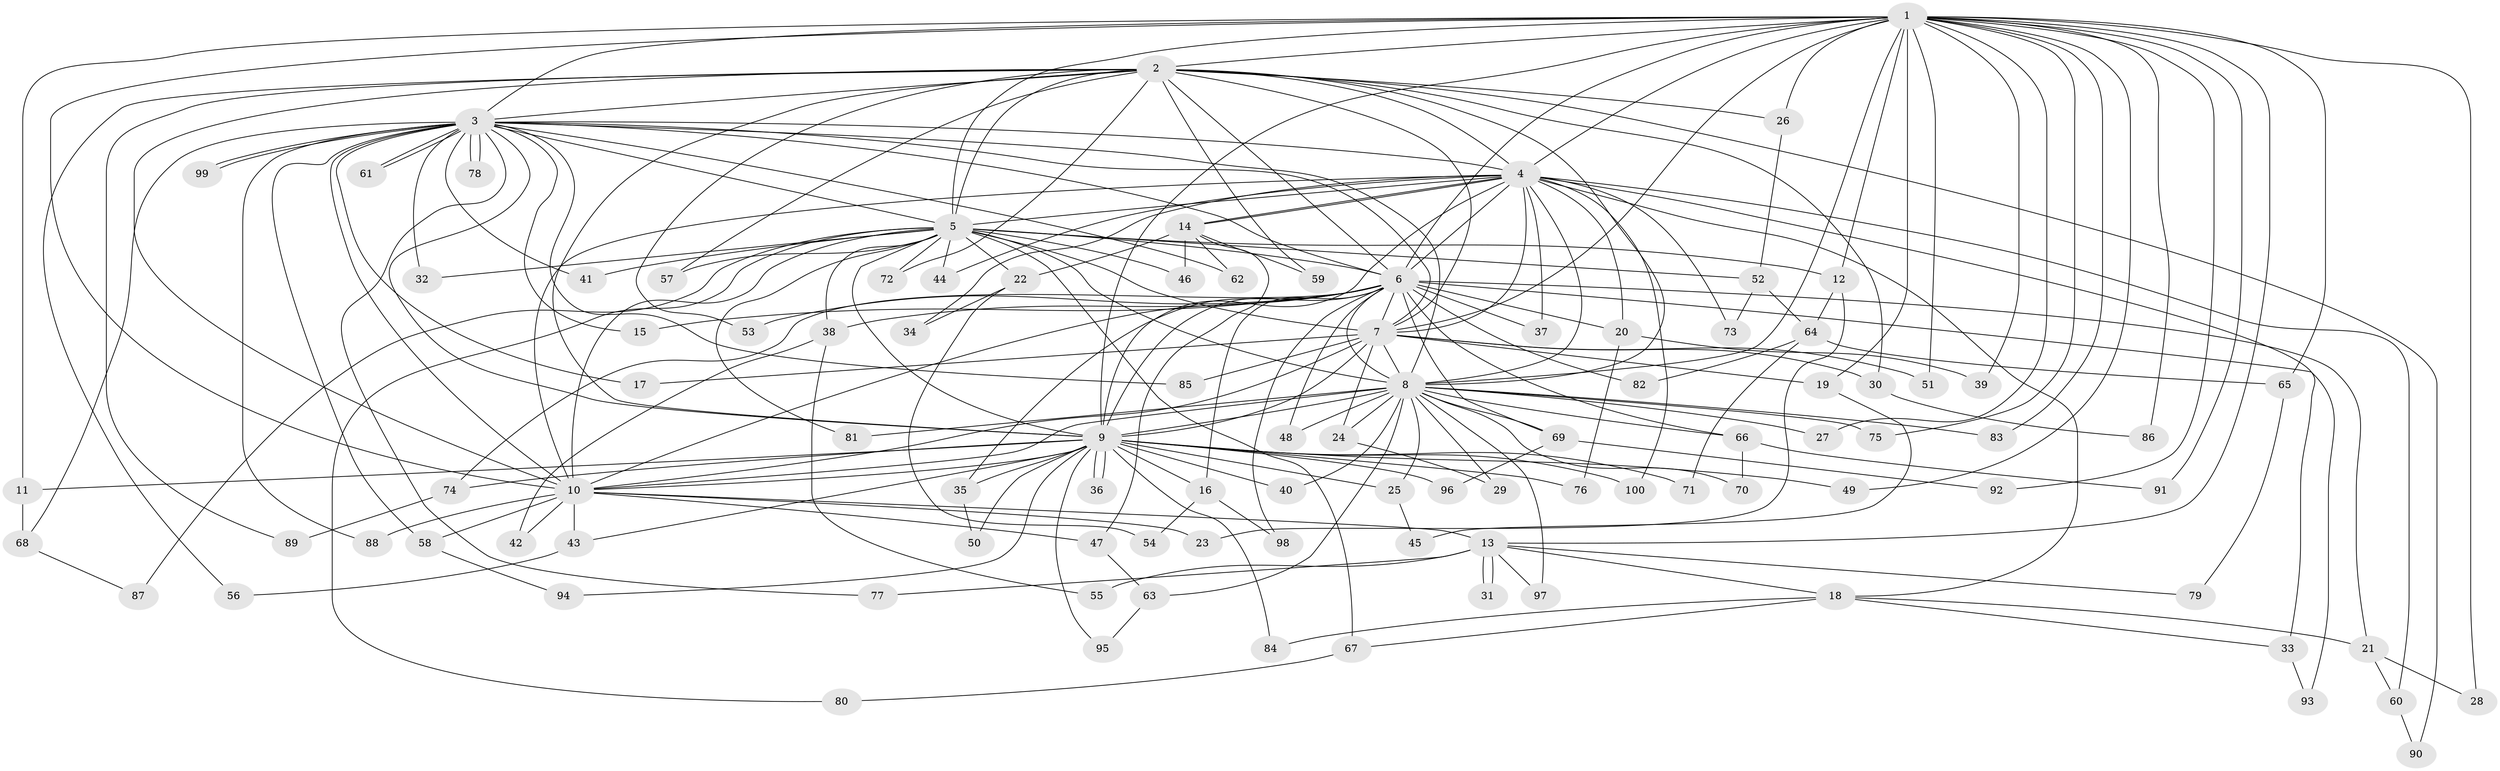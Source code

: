 // Generated by graph-tools (version 1.1) at 2025/01/03/09/25 03:01:17]
// undirected, 100 vertices, 225 edges
graph export_dot {
graph [start="1"]
  node [color=gray90,style=filled];
  1;
  2;
  3;
  4;
  5;
  6;
  7;
  8;
  9;
  10;
  11;
  12;
  13;
  14;
  15;
  16;
  17;
  18;
  19;
  20;
  21;
  22;
  23;
  24;
  25;
  26;
  27;
  28;
  29;
  30;
  31;
  32;
  33;
  34;
  35;
  36;
  37;
  38;
  39;
  40;
  41;
  42;
  43;
  44;
  45;
  46;
  47;
  48;
  49;
  50;
  51;
  52;
  53;
  54;
  55;
  56;
  57;
  58;
  59;
  60;
  61;
  62;
  63;
  64;
  65;
  66;
  67;
  68;
  69;
  70;
  71;
  72;
  73;
  74;
  75;
  76;
  77;
  78;
  79;
  80;
  81;
  82;
  83;
  84;
  85;
  86;
  87;
  88;
  89;
  90;
  91;
  92;
  93;
  94;
  95;
  96;
  97;
  98;
  99;
  100;
  1 -- 2;
  1 -- 3;
  1 -- 4;
  1 -- 5;
  1 -- 6;
  1 -- 7;
  1 -- 8;
  1 -- 9;
  1 -- 10;
  1 -- 11;
  1 -- 12;
  1 -- 13;
  1 -- 19;
  1 -- 26;
  1 -- 27;
  1 -- 28;
  1 -- 39;
  1 -- 49;
  1 -- 51;
  1 -- 65;
  1 -- 75;
  1 -- 83;
  1 -- 86;
  1 -- 91;
  1 -- 92;
  2 -- 3;
  2 -- 4;
  2 -- 5;
  2 -- 6;
  2 -- 7;
  2 -- 8;
  2 -- 9;
  2 -- 10;
  2 -- 26;
  2 -- 30;
  2 -- 53;
  2 -- 56;
  2 -- 57;
  2 -- 59;
  2 -- 72;
  2 -- 89;
  2 -- 90;
  3 -- 4;
  3 -- 5;
  3 -- 6;
  3 -- 7;
  3 -- 8;
  3 -- 9;
  3 -- 10;
  3 -- 15;
  3 -- 17;
  3 -- 32;
  3 -- 41;
  3 -- 58;
  3 -- 61;
  3 -- 61;
  3 -- 62;
  3 -- 68;
  3 -- 77;
  3 -- 78;
  3 -- 78;
  3 -- 85;
  3 -- 88;
  3 -- 99;
  3 -- 99;
  4 -- 5;
  4 -- 6;
  4 -- 7;
  4 -- 8;
  4 -- 9;
  4 -- 10;
  4 -- 14;
  4 -- 14;
  4 -- 18;
  4 -- 20;
  4 -- 33;
  4 -- 34;
  4 -- 37;
  4 -- 44;
  4 -- 60;
  4 -- 73;
  4 -- 100;
  5 -- 6;
  5 -- 7;
  5 -- 8;
  5 -- 9;
  5 -- 10;
  5 -- 12;
  5 -- 22;
  5 -- 32;
  5 -- 38;
  5 -- 41;
  5 -- 44;
  5 -- 46;
  5 -- 52;
  5 -- 57;
  5 -- 67;
  5 -- 72;
  5 -- 80;
  5 -- 81;
  5 -- 87;
  6 -- 7;
  6 -- 8;
  6 -- 9;
  6 -- 10;
  6 -- 15;
  6 -- 16;
  6 -- 20;
  6 -- 21;
  6 -- 35;
  6 -- 37;
  6 -- 38;
  6 -- 48;
  6 -- 53;
  6 -- 66;
  6 -- 69;
  6 -- 74;
  6 -- 82;
  6 -- 93;
  6 -- 98;
  7 -- 8;
  7 -- 9;
  7 -- 10;
  7 -- 17;
  7 -- 19;
  7 -- 24;
  7 -- 30;
  7 -- 51;
  7 -- 85;
  8 -- 9;
  8 -- 10;
  8 -- 24;
  8 -- 25;
  8 -- 27;
  8 -- 29;
  8 -- 40;
  8 -- 48;
  8 -- 63;
  8 -- 66;
  8 -- 69;
  8 -- 70;
  8 -- 75;
  8 -- 81;
  8 -- 83;
  8 -- 97;
  9 -- 10;
  9 -- 11;
  9 -- 16;
  9 -- 25;
  9 -- 35;
  9 -- 36;
  9 -- 36;
  9 -- 40;
  9 -- 43;
  9 -- 49;
  9 -- 50;
  9 -- 71;
  9 -- 74;
  9 -- 76;
  9 -- 84;
  9 -- 94;
  9 -- 95;
  9 -- 96;
  9 -- 100;
  10 -- 13;
  10 -- 23;
  10 -- 42;
  10 -- 43;
  10 -- 47;
  10 -- 58;
  10 -- 88;
  11 -- 68;
  12 -- 23;
  12 -- 64;
  13 -- 18;
  13 -- 31;
  13 -- 31;
  13 -- 55;
  13 -- 77;
  13 -- 79;
  13 -- 97;
  14 -- 22;
  14 -- 46;
  14 -- 47;
  14 -- 59;
  14 -- 62;
  16 -- 54;
  16 -- 98;
  18 -- 21;
  18 -- 33;
  18 -- 67;
  18 -- 84;
  19 -- 45;
  20 -- 39;
  20 -- 76;
  21 -- 28;
  21 -- 60;
  22 -- 34;
  22 -- 54;
  24 -- 29;
  25 -- 45;
  26 -- 52;
  30 -- 86;
  33 -- 93;
  35 -- 50;
  38 -- 42;
  38 -- 55;
  43 -- 56;
  47 -- 63;
  52 -- 64;
  52 -- 73;
  58 -- 94;
  60 -- 90;
  63 -- 95;
  64 -- 65;
  64 -- 71;
  64 -- 82;
  65 -- 79;
  66 -- 70;
  66 -- 91;
  67 -- 80;
  68 -- 87;
  69 -- 92;
  69 -- 96;
  74 -- 89;
}
